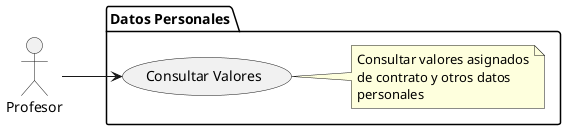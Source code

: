 @startuml
left to right direction

actor "Profesor" as prof

package "Datos Personales" as datosPersonalesPackage {
    usecase "Consultar Valores" as consultaValores
    note right of consultaValores
        Consultar valores asignados
        de contrato y otros datos
        personales
    end note
}

prof --> consultaValores
@enduml